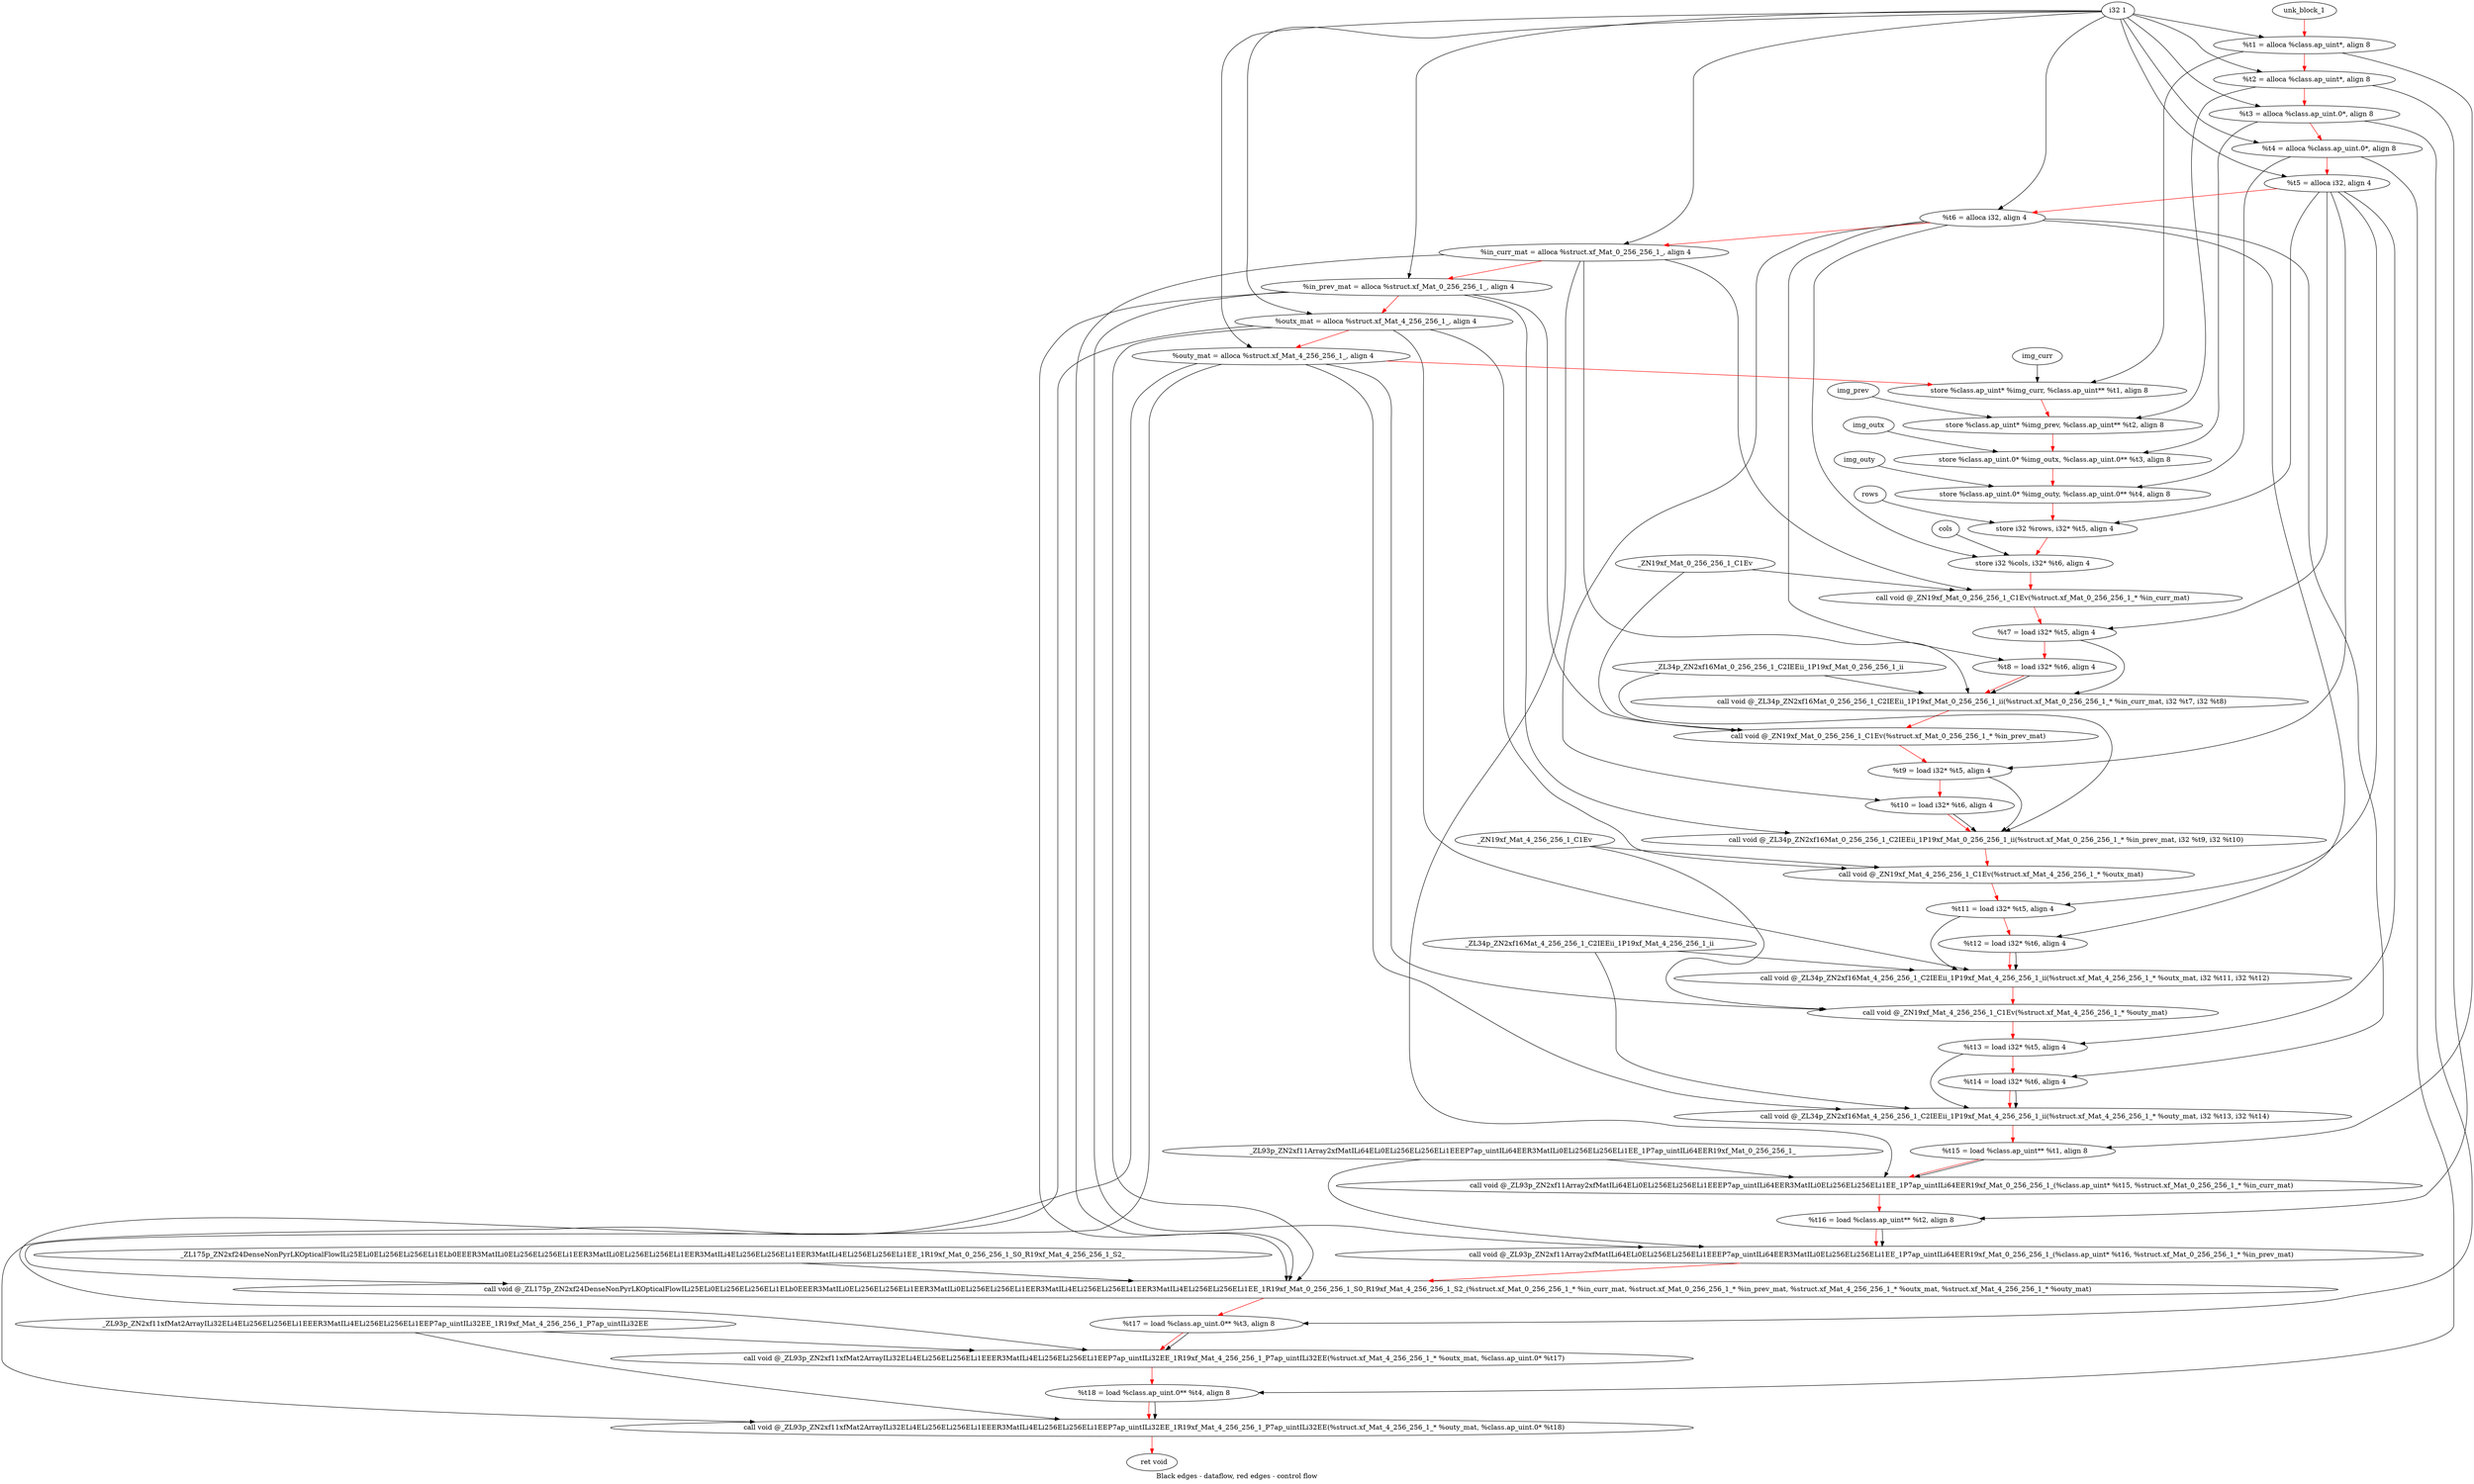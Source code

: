 digraph G {
compound=true
label="Black edges - dataflow, red edges - control flow"
"t1" [label="  %t1 = alloca %class.ap_uint*, align 8"]
"t2" [label="  %t2 = alloca %class.ap_uint*, align 8"]
"t3" [label="  %t3 = alloca %class.ap_uint.0*, align 8"]
"t4" [label="  %t4 = alloca %class.ap_uint.0*, align 8"]
"t5" [label="  %t5 = alloca i32, align 4"]
"t6" [label="  %t6 = alloca i32, align 4"]
"in_curr_mat" [label="  %in_curr_mat = alloca %struct.xf_Mat_0_256_256_1_, align 4"]
"in_prev_mat" [label="  %in_prev_mat = alloca %struct.xf_Mat_0_256_256_1_, align 4"]
"outx_mat" [label="  %outx_mat = alloca %struct.xf_Mat_4_256_256_1_, align 4"]
"outy_mat" [label="  %outy_mat = alloca %struct.xf_Mat_4_256_256_1_, align 4"]
"_1" [label="  store %class.ap_uint* %img_curr, %class.ap_uint** %t1, align 8"]
"_2" [label="  store %class.ap_uint* %img_prev, %class.ap_uint** %t2, align 8"]
"_3" [label="  store %class.ap_uint.0* %img_outx, %class.ap_uint.0** %t3, align 8"]
"_4" [label="  store %class.ap_uint.0* %img_outy, %class.ap_uint.0** %t4, align 8"]
"_5" [label="  store i32 %rows, i32* %t5, align 4"]
"_6" [label="  store i32 %cols, i32* %t6, align 4"]
"_7" [label="  call void @_ZN19xf_Mat_0_256_256_1_C1Ev(%struct.xf_Mat_0_256_256_1_* %in_curr_mat)"]
"t7" [label="  %t7 = load i32* %t5, align 4"]
"t8" [label="  %t8 = load i32* %t6, align 4"]
"_8" [label="  call void @_ZL34p_ZN2xf16Mat_0_256_256_1_C2IEEii_1P19xf_Mat_0_256_256_1_ii(%struct.xf_Mat_0_256_256_1_* %in_curr_mat, i32 %t7, i32 %t8)"]
"_9" [label="  call void @_ZN19xf_Mat_0_256_256_1_C1Ev(%struct.xf_Mat_0_256_256_1_* %in_prev_mat)"]
"t9" [label="  %t9 = load i32* %t5, align 4"]
"t10" [label="  %t10 = load i32* %t6, align 4"]
"_10" [label="  call void @_ZL34p_ZN2xf16Mat_0_256_256_1_C2IEEii_1P19xf_Mat_0_256_256_1_ii(%struct.xf_Mat_0_256_256_1_* %in_prev_mat, i32 %t9, i32 %t10)"]
"_11" [label="  call void @_ZN19xf_Mat_4_256_256_1_C1Ev(%struct.xf_Mat_4_256_256_1_* %outx_mat)"]
"t11" [label="  %t11 = load i32* %t5, align 4"]
"t12" [label="  %t12 = load i32* %t6, align 4"]
"_12" [label="  call void @_ZL34p_ZN2xf16Mat_4_256_256_1_C2IEEii_1P19xf_Mat_4_256_256_1_ii(%struct.xf_Mat_4_256_256_1_* %outx_mat, i32 %t11, i32 %t12)"]
"_13" [label="  call void @_ZN19xf_Mat_4_256_256_1_C1Ev(%struct.xf_Mat_4_256_256_1_* %outy_mat)"]
"t13" [label="  %t13 = load i32* %t5, align 4"]
"t14" [label="  %t14 = load i32* %t6, align 4"]
"_14" [label="  call void @_ZL34p_ZN2xf16Mat_4_256_256_1_C2IEEii_1P19xf_Mat_4_256_256_1_ii(%struct.xf_Mat_4_256_256_1_* %outy_mat, i32 %t13, i32 %t14)"]
"t15" [label="  %t15 = load %class.ap_uint** %t1, align 8"]
"_15" [label="  call void @_ZL93p_ZN2xf11Array2xfMatILi64ELi0ELi256ELi256ELi1EEEP7ap_uintILi64EER3MatILi0ELi256ELi256ELi1EE_1P7ap_uintILi64EER19xf_Mat_0_256_256_1_(%class.ap_uint* %t15, %struct.xf_Mat_0_256_256_1_* %in_curr_mat)"]
"t16" [label="  %t16 = load %class.ap_uint** %t2, align 8"]
"_16" [label="  call void @_ZL93p_ZN2xf11Array2xfMatILi64ELi0ELi256ELi256ELi1EEEP7ap_uintILi64EER3MatILi0ELi256ELi256ELi1EE_1P7ap_uintILi64EER19xf_Mat_0_256_256_1_(%class.ap_uint* %t16, %struct.xf_Mat_0_256_256_1_* %in_prev_mat)"]
"_17" [label="  call void @_ZL175p_ZN2xf24DenseNonPyrLKOpticalFlowILi25ELi0ELi256ELi256ELi1ELb0EEER3MatILi0ELi256ELi256ELi1EER3MatILi0ELi256ELi256ELi1EER3MatILi4ELi256ELi256ELi1EER3MatILi4ELi256ELi256ELi1EE_1R19xf_Mat_0_256_256_1_S0_R19xf_Mat_4_256_256_1_S2_(%struct.xf_Mat_0_256_256_1_* %in_curr_mat, %struct.xf_Mat_0_256_256_1_* %in_prev_mat, %struct.xf_Mat_4_256_256_1_* %outx_mat, %struct.xf_Mat_4_256_256_1_* %outy_mat)"]
"t17" [label="  %t17 = load %class.ap_uint.0** %t3, align 8"]
"_18" [label="  call void @_ZL93p_ZN2xf11xfMat2ArrayILi32ELi4ELi256ELi256ELi1EEER3MatILi4ELi256ELi256ELi1EEP7ap_uintILi32EE_1R19xf_Mat_4_256_256_1_P7ap_uintILi32EE(%struct.xf_Mat_4_256_256_1_* %outx_mat, %class.ap_uint.0* %t17)"]
"t18" [label="  %t18 = load %class.ap_uint.0** %t4, align 8"]
"_19" [label="  call void @_ZL93p_ZN2xf11xfMat2ArrayILi32ELi4ELi256ELi256ELi1EEER3MatILi4ELi256ELi256ELi1EEP7ap_uintILi32EE_1R19xf_Mat_4_256_256_1_P7ap_uintILi32EE(%struct.xf_Mat_4_256_256_1_* %outy_mat, %class.ap_uint.0* %t18)"]
"_20" [label="  ret void"]
"unk_block_1" -> "t1"[color=red]
"i32 1" -> "t1"
"t1" -> "t2"[color=red weight=2]
"i32 1" -> "t2"
"t2" -> "t3"[color=red weight=2]
"i32 1" -> "t3"
"t3" -> "t4"[color=red weight=2]
"i32 1" -> "t4"
"t4" -> "t5"[color=red weight=2]
"i32 1" -> "t5"
"t5" -> "t6"[color=red weight=2]
"i32 1" -> "t6"
"t6" -> "in_curr_mat"[color=red weight=2]
"i32 1" -> "in_curr_mat"
"in_curr_mat" -> "in_prev_mat"[color=red weight=2]
"i32 1" -> "in_prev_mat"
"in_prev_mat" -> "outx_mat"[color=red weight=2]
"i32 1" -> "outx_mat"
"outx_mat" -> "outy_mat"[color=red weight=2]
"i32 1" -> "outy_mat"
"outy_mat" -> "_1"[color=red weight=2]
"img_curr" -> "_1"
"t1" -> "_1"
"_1" -> "_2"[color=red weight=2]
"img_prev" -> "_2"
"t2" -> "_2"
"_2" -> "_3"[color=red weight=2]
"img_outx" -> "_3"
"t3" -> "_3"
"_3" -> "_4"[color=red weight=2]
"img_outy" -> "_4"
"t4" -> "_4"
"_4" -> "_5"[color=red weight=2]
"rows" -> "_5"
"t5" -> "_5"
"_5" -> "_6"[color=red weight=2]
"cols" -> "_6"
"t6" -> "_6"
"_6" -> "_7"[color=red weight=2]
"in_curr_mat" -> "_7"
"_ZN19xf_Mat_0_256_256_1_C1Ev" -> "_7"
"_7" -> "t7"[color=red weight=2]
"t5" -> "t7"
"t7" -> "t8"[color=red weight=2]
"t6" -> "t8"
"t8" -> "_8"[color=red weight=2]
"in_curr_mat" -> "_8"
"t7" -> "_8"
"t8" -> "_8"
"_ZL34p_ZN2xf16Mat_0_256_256_1_C2IEEii_1P19xf_Mat_0_256_256_1_ii" -> "_8"
"_8" -> "_9"[color=red weight=2]
"in_prev_mat" -> "_9"
"_ZN19xf_Mat_0_256_256_1_C1Ev" -> "_9"
"_9" -> "t9"[color=red weight=2]
"t5" -> "t9"
"t9" -> "t10"[color=red weight=2]
"t6" -> "t10"
"t10" -> "_10"[color=red weight=2]
"in_prev_mat" -> "_10"
"t9" -> "_10"
"t10" -> "_10"
"_ZL34p_ZN2xf16Mat_0_256_256_1_C2IEEii_1P19xf_Mat_0_256_256_1_ii" -> "_10"
"_10" -> "_11"[color=red weight=2]
"outx_mat" -> "_11"
"_ZN19xf_Mat_4_256_256_1_C1Ev" -> "_11"
"_11" -> "t11"[color=red weight=2]
"t5" -> "t11"
"t11" -> "t12"[color=red weight=2]
"t6" -> "t12"
"t12" -> "_12"[color=red weight=2]
"outx_mat" -> "_12"
"t11" -> "_12"
"t12" -> "_12"
"_ZL34p_ZN2xf16Mat_4_256_256_1_C2IEEii_1P19xf_Mat_4_256_256_1_ii" -> "_12"
"_12" -> "_13"[color=red weight=2]
"outy_mat" -> "_13"
"_ZN19xf_Mat_4_256_256_1_C1Ev" -> "_13"
"_13" -> "t13"[color=red weight=2]
"t5" -> "t13"
"t13" -> "t14"[color=red weight=2]
"t6" -> "t14"
"t14" -> "_14"[color=red weight=2]
"outy_mat" -> "_14"
"t13" -> "_14"
"t14" -> "_14"
"_ZL34p_ZN2xf16Mat_4_256_256_1_C2IEEii_1P19xf_Mat_4_256_256_1_ii" -> "_14"
"_14" -> "t15"[color=red weight=2]
"t1" -> "t15"
"t15" -> "_15"[color=red weight=2]
"t15" -> "_15"
"in_curr_mat" -> "_15"
"_ZL93p_ZN2xf11Array2xfMatILi64ELi0ELi256ELi256ELi1EEEP7ap_uintILi64EER3MatILi0ELi256ELi256ELi1EE_1P7ap_uintILi64EER19xf_Mat_0_256_256_1_" -> "_15"
"_15" -> "t16"[color=red weight=2]
"t2" -> "t16"
"t16" -> "_16"[color=red weight=2]
"t16" -> "_16"
"in_prev_mat" -> "_16"
"_ZL93p_ZN2xf11Array2xfMatILi64ELi0ELi256ELi256ELi1EEEP7ap_uintILi64EER3MatILi0ELi256ELi256ELi1EE_1P7ap_uintILi64EER19xf_Mat_0_256_256_1_" -> "_16"
"_16" -> "_17"[color=red weight=2]
"in_curr_mat" -> "_17"
"in_prev_mat" -> "_17"
"outx_mat" -> "_17"
"outy_mat" -> "_17"
"_ZL175p_ZN2xf24DenseNonPyrLKOpticalFlowILi25ELi0ELi256ELi256ELi1ELb0EEER3MatILi0ELi256ELi256ELi1EER3MatILi0ELi256ELi256ELi1EER3MatILi4ELi256ELi256ELi1EER3MatILi4ELi256ELi256ELi1EE_1R19xf_Mat_0_256_256_1_S0_R19xf_Mat_4_256_256_1_S2_" -> "_17"
"_17" -> "t17"[color=red weight=2]
"t3" -> "t17"
"t17" -> "_18"[color=red weight=2]
"outx_mat" -> "_18"
"t17" -> "_18"
"_ZL93p_ZN2xf11xfMat2ArrayILi32ELi4ELi256ELi256ELi1EEER3MatILi4ELi256ELi256ELi1EEP7ap_uintILi32EE_1R19xf_Mat_4_256_256_1_P7ap_uintILi32EE" -> "_18"
"_18" -> "t18"[color=red weight=2]
"t4" -> "t18"
"t18" -> "_19"[color=red weight=2]
"outy_mat" -> "_19"
"t18" -> "_19"
"_ZL93p_ZN2xf11xfMat2ArrayILi32ELi4ELi256ELi256ELi1EEER3MatILi4ELi256ELi256ELi1EEP7ap_uintILi32EE_1R19xf_Mat_4_256_256_1_P7ap_uintILi32EE" -> "_19"
"_19" -> "_20"[color=red weight=2]

}
